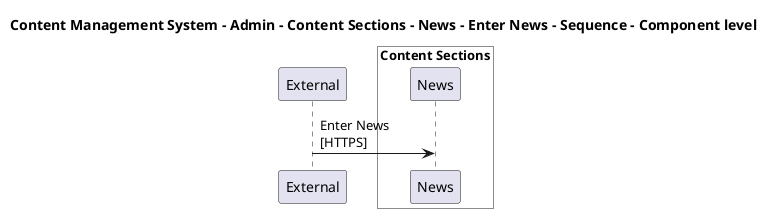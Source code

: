 @startuml

title Content Management System - Admin - Content Sections - News - Enter News - Sequence - Component level

participant "External" as C4InterFlow.SoftwareSystems.ExternalSystem

box "Admin" #White
    
box "Content Sections" #White
    participant "News" as ContentManagementSystem.SoftwareSystems.Admin.Containers.ContentSections.Components.News
end box

end box


C4InterFlow.SoftwareSystems.ExternalSystem -> ContentManagementSystem.SoftwareSystems.Admin.Containers.ContentSections.Components.News : Enter News\n[HTTPS]


@enduml
